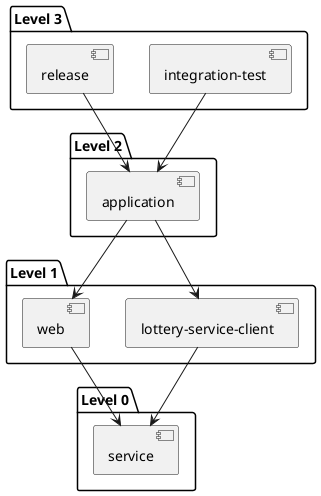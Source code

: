 @startuml
package "Level 0" {
[service] as service
}
package "Level 1" {
[lottery-service-client] as lottery_service_client
[web] as web
}
package "Level 2" {
[application] as application
}
package "Level 3" {
[integration-test] as integration_test
[release] as release
}
lottery_service_client --> service
web --> service
application --> web
application --> lottery_service_client
integration_test --> application
release --> application
@enduml